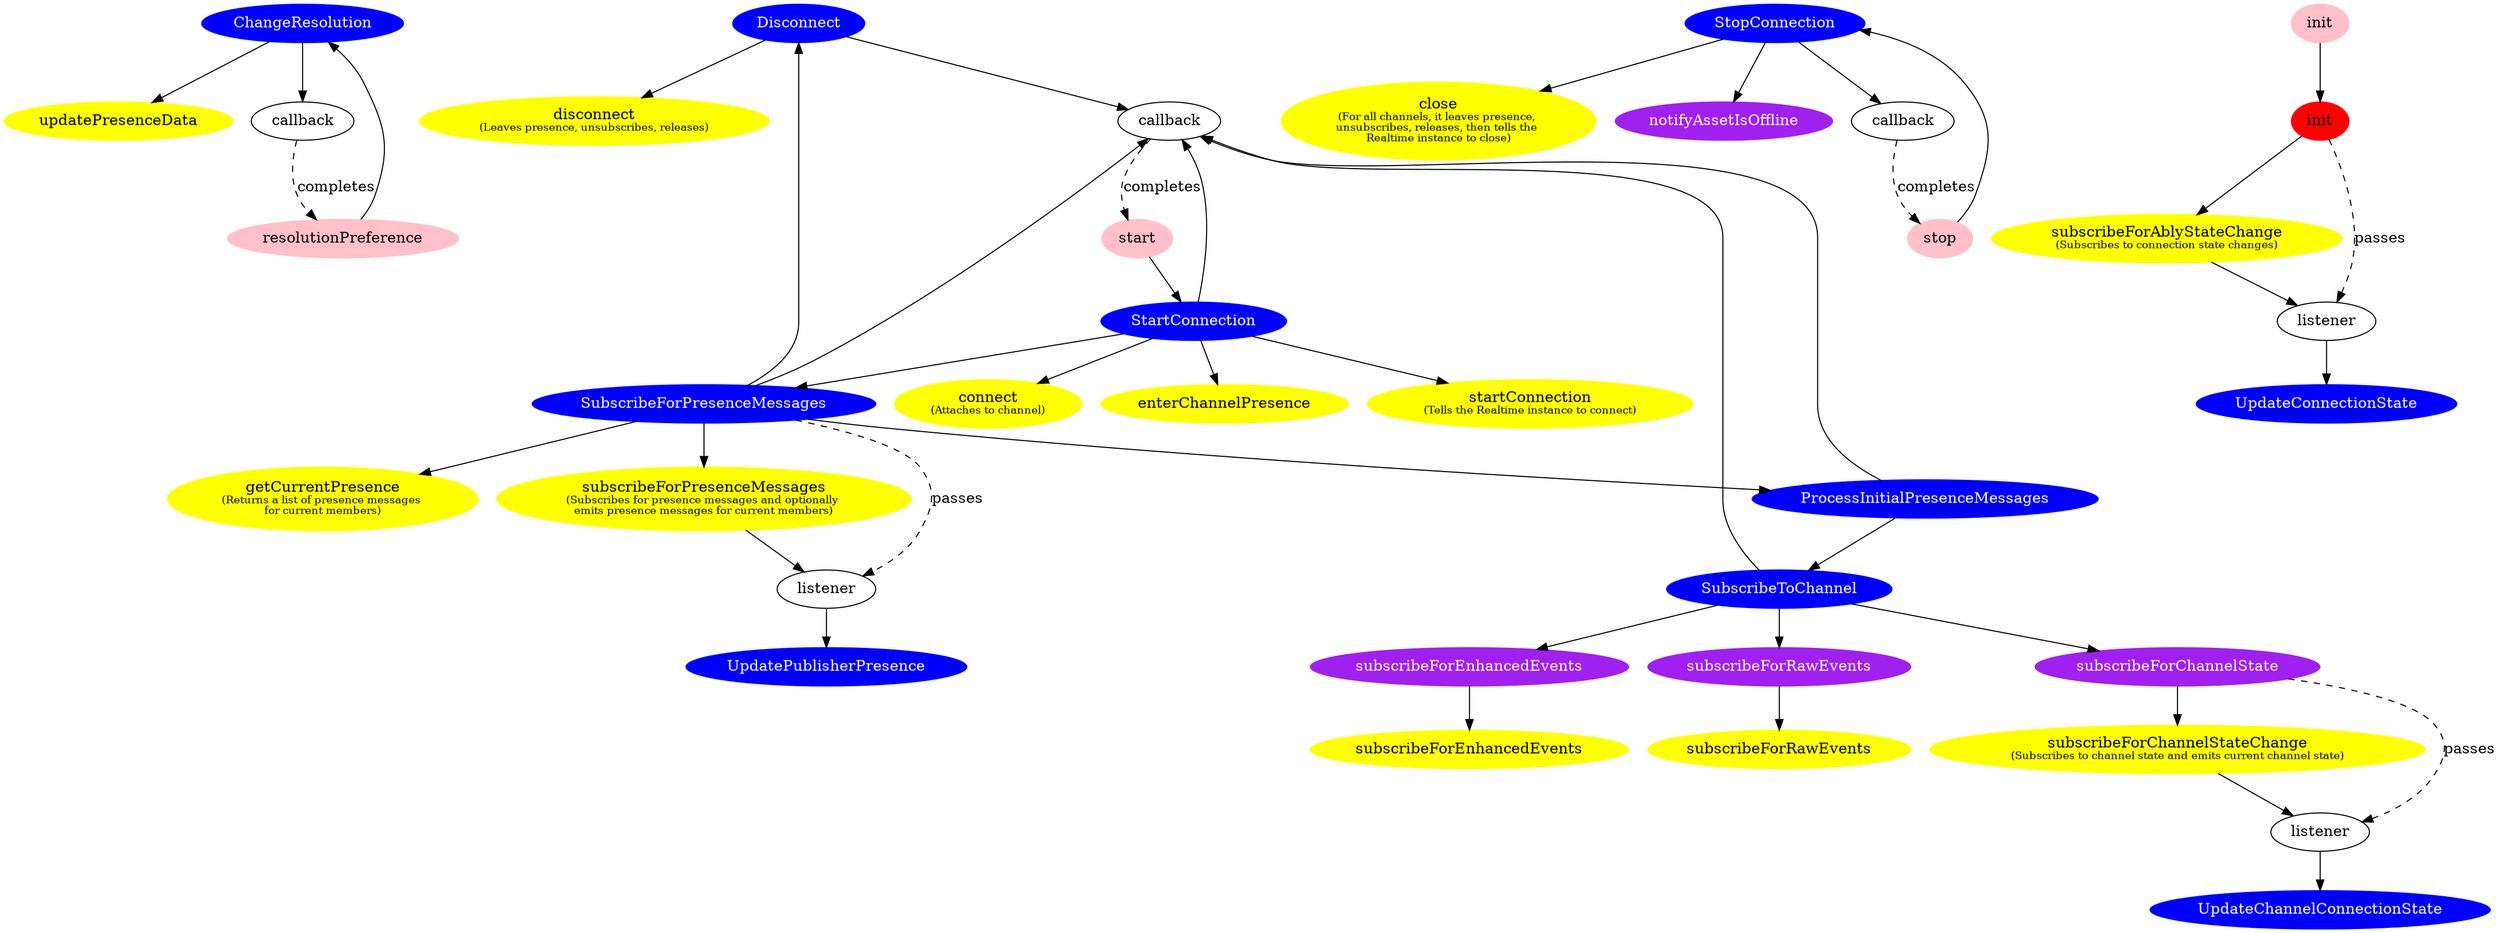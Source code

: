 digraph {
  subgraph workers {
    label = "Workers";
    node [style=filled, color=blue, fontcolor=white];

    // This is a list of all of the workers in the subscriber SDK
    ChangeResolution;
    Disconnect;
    ProcessInitialPresenceMessages;
    StartConnection;
    StopConnection;
    SubscribeForPresenceMessages;
    SubscribeToChannel;
    UpdateChannelConnectionState;
    UpdateConnectionState;
    UpdatePublisherPresence;
  }

  subgraph ably_wrapper {
    label = "Ably wrapper";
    node [style=filled, color=yellow];

    close [label=<close<BR /><FONT POINT-SIZE="10">(For all channels, it leaves presence, <BR />unsubscribes, releases, then tells the <BR />Realtime instance to close)</FONT>>];
    connect [label=<connect<BR /><FONT POINT-SIZE="10">(Attaches to channel)</FONT>>];
    disconnect [label=<disconnect<BR /><FONT POINT-SIZE="10">(Leaves presence, unsubscribes, releases)</FONT>>];
    enterChannelPresence;
    getCurrentPresence [label=<getCurrentPresence<BR /><FONT POINT-SIZE="10">(Returns a list of presence messages <BR />for current members)</FONT>>];
    startConnection [label=<startConnection<BR /><FONT POINT-SIZE="10">(Tells the Realtime instance to connect)</FONT>>];
    subscribeForPresenceMessages [label=<subscribeForPresenceMessages<BR /><FONT POINT-SIZE="10">(Subscribes for presence messages and optionally <BR />emits presence messages for current members)</FONT>>];
    updatePresenceData;
    subscribeForAblyStateChange [label=<subscribeForAblyStateChange<BR /><FONT POINT-SIZE="10">(Subscribes to connection state changes)</FONT>>];
    subscribeForChannelStateChange [label=<subscribeForChannelStateChange<BR /><FONT POINT-SIZE="10">(Subscribes to channel state and emits current channel state)</FONT>>];
    ably_subscribeForEnhancedEvents [label = "subscribeForEnhancedEvents"];
    ably_subscribeForRawEvents [label = "subscribeForRawEvents"];
  }

  subgraph ably_wrapper_listeners {
    node [label="listener"]

    /* This is a list of all of the listeners passed to the Ably wrapper (except for the ones where the listener does not trigger a behaviour that this graph is interested in.)
     *
     * These nodes are given names like listener_<caller_name>__<called_name>.
     */

    listener_SubscribeForPresenceMessages__subscribeForPresenceMessages;
    listener_CoreSubscriber_init__subscribeForAblyStateChange;
    listener_subscribeForChannelState__subscribeForChannelStateChange;
  }

  subgraph CoreSubscriber_public_methods {
    label = "CoreSubscriber public methods";
    node [style=filled, color=red];

    CoreSubscriber_init [label = "init"];
  }

  subgraph DefaultSubscriber_public_methods {
    label = "DefaultSubscriber public methods";
    node [style=filled, color=pink];

    DefaultSubscriber_init [label = "init"];
    start;
    resolutionPreference;
    stop;
  }

  subgraph CoreSubscriber_SubscriberInteractor {
    label = "CoreSubscriber’s implementation of SubscriberInteractor"
    node [style=filled, color=purple, fontcolor=white];

    notifyAssetIsOffline;
    subscribeForChannelState;
    subscribeForEnhancedEvents;
    subscribeForRawEvents;
  }

  // Workers posted by workers

  ProcessInitialPresenceMessages -> SubscribeToChannel;

  StartConnection -> SubscribeForPresenceMessages;

  SubscribeForPresenceMessages -> Disconnect;
  SubscribeForPresenceMessages -> ProcessInitialPresenceMessages;

  // Ably wrapper methods called by workers

  ChangeResolution -> updatePresenceData;

  Disconnect -> disconnect;

  StartConnection -> connect;
  StartConnection -> enterChannelPresence;
  StartConnection -> startConnection;

  StopConnection -> close;

  SubscribeForPresenceMessages -> getCurrentPresence;
  SubscribeForPresenceMessages -> subscribeForPresenceMessages;

  // SubscriberInteractor methods called by workers

  StopConnection -> notifyAssetIsOffline;

  SubscribeToChannel -> subscribeForChannelState;
  SubscribeToChannel -> subscribeForEnhancedEvents;
  SubscribeToChannel -> subscribeForRawEvents;

  // DefaultSubscriber called methods

  DefaultSubscriber_init -> CoreSubscriber_init;

  // DefaultSubscriber enqueued workers (by calling core.enqueue)

  start -> StartConnection;
  resolutionPreference -> ChangeResolution;
  stop -> StopConnection;

  // Ably wrapper methods called by CoreSubscriber

  CoreSubscriber_init -> subscribeForAblyStateChange;
  subscribeForChannelState -> subscribeForChannelStateChange;
  subscribeForEnhancedEvents -> ably_subscribeForEnhancedEvents;
  subscribeForRawEvents -> ably_subscribeForRawEvents;

  // Methods that pass listeners

  SubscribeForPresenceMessages -> listener_SubscribeForPresenceMessages__subscribeForPresenceMessages [label = "passes", style = "dashed"];
  CoreSubscriber_init -> listener_CoreSubscriber_init__subscribeForAblyStateChange [label = "passes", style = "dashed"];
  subscribeForChannelState -> listener_subscribeForChannelState__subscribeForChannelStateChange [label = "passes", style = "dashed"];

  // Methods that call listeners

  subscribeForPresenceMessages -> listener_SubscribeForPresenceMessages__subscribeForPresenceMessages;
  subscribeForAblyStateChange -> listener_CoreSubscriber_init__subscribeForAblyStateChange;
  subscribeForChannelStateChange -> listener_subscribeForChannelState__subscribeForChannelStateChange;

  // Actions performed in listeners

  listener_SubscribeForPresenceMessages__subscribeForPresenceMessages -> UpdatePublisherPresence;
  listener_CoreSubscriber_init__subscribeForAblyStateChange -> UpdateConnectionState
  listener_subscribeForChannelState__subscribeForChannelStateChange -> UpdateChannelConnectionState

  // CoreSubscriber public methods that create continuations, and how they’re passed around

  //continuation_resolutionPreference

  subgraph CoreSubscriber_callbacks {
    node [label = "callback"];

    callback__resolutionPreference;
    callback__start;
    callback__stop;
  }

  callback__resolutionPreference -> resolutionPreference [label = "completes", style = "dashed"];
  // Now let's follow this callback through to all the places it can be called:
  ChangeResolution -> callback__resolutionPreference;

  callback__start -> start [label = "completes", style = "dashed"];
  // Now let's follow this callback through to all the places it can be called...
  StartConnection -> callback__start;
  // StartConnection passes it to SubscribeForPresenceMessages:
  SubscribeForPresenceMessages -> callback__start;
  // SubscribeForPresenceMessages passes it to ProcessInitialPresenceMessages and Disconnect:
  ProcessInitialPresenceMessages -> callback__start;
  Disconnect -> callback__start;
  // ProcessInitialPresenceMessages passes it to SubscribeToChannel:
  SubscribeToChannel -> callback__start;

  callback__stop -> stop [label = "completes", style = "dashed"];
  // Now let's follow this callback through to all the places it can be called...
  StopConnection -> callback__stop;
}
